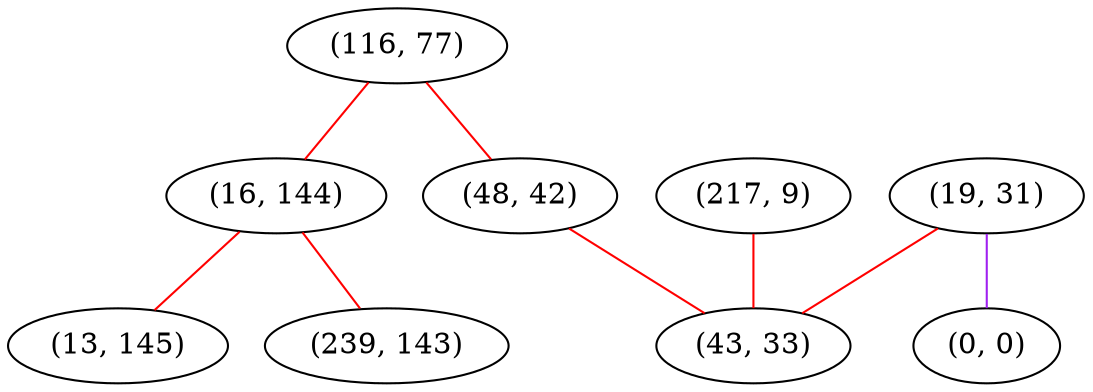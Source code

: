 graph "" {
"(116, 77)";
"(19, 31)";
"(16, 144)";
"(48, 42)";
"(0, 0)";
"(217, 9)";
"(13, 145)";
"(43, 33)";
"(239, 143)";
"(116, 77)" -- "(16, 144)"  [color=red, key=0, weight=1];
"(116, 77)" -- "(48, 42)"  [color=red, key=0, weight=1];
"(19, 31)" -- "(43, 33)"  [color=red, key=0, weight=1];
"(19, 31)" -- "(0, 0)"  [color=purple, key=0, weight=4];
"(16, 144)" -- "(13, 145)"  [color=red, key=0, weight=1];
"(16, 144)" -- "(239, 143)"  [color=red, key=0, weight=1];
"(48, 42)" -- "(43, 33)"  [color=red, key=0, weight=1];
"(217, 9)" -- "(43, 33)"  [color=red, key=0, weight=1];
}
